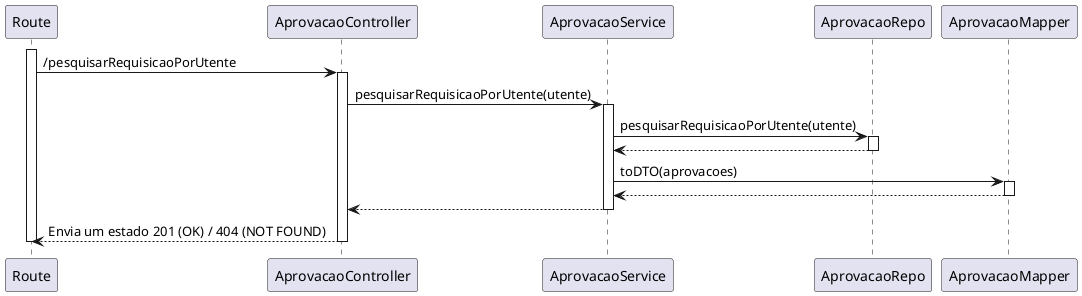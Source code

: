 @startuml vp3

participant Route as route
participant AprovacaoController as ctrl
participant AprovacaoService as svc
participant AprovacaoRepo as repo
participant AprovacaoMapper as mapper

activate route
route -> ctrl : /pesquisarRequisicaoPorUtente
activate ctrl
ctrl -> svc : pesquisarRequisicaoPorUtente(utente)
activate svc
svc -> repo : pesquisarRequisicaoPorUtente(utente)
activate repo
repo --> svc
deactivate repo
svc -> mapper : toDTO(aprovacoes)
activate mapper
mapper --> svc
deactivate mapper
svc --> ctrl
deactivate svc
ctrl --> route : Envia um estado 201 (OK) / 404 (NOT FOUND)
deactivate ctrl
deactivate route



@enduml